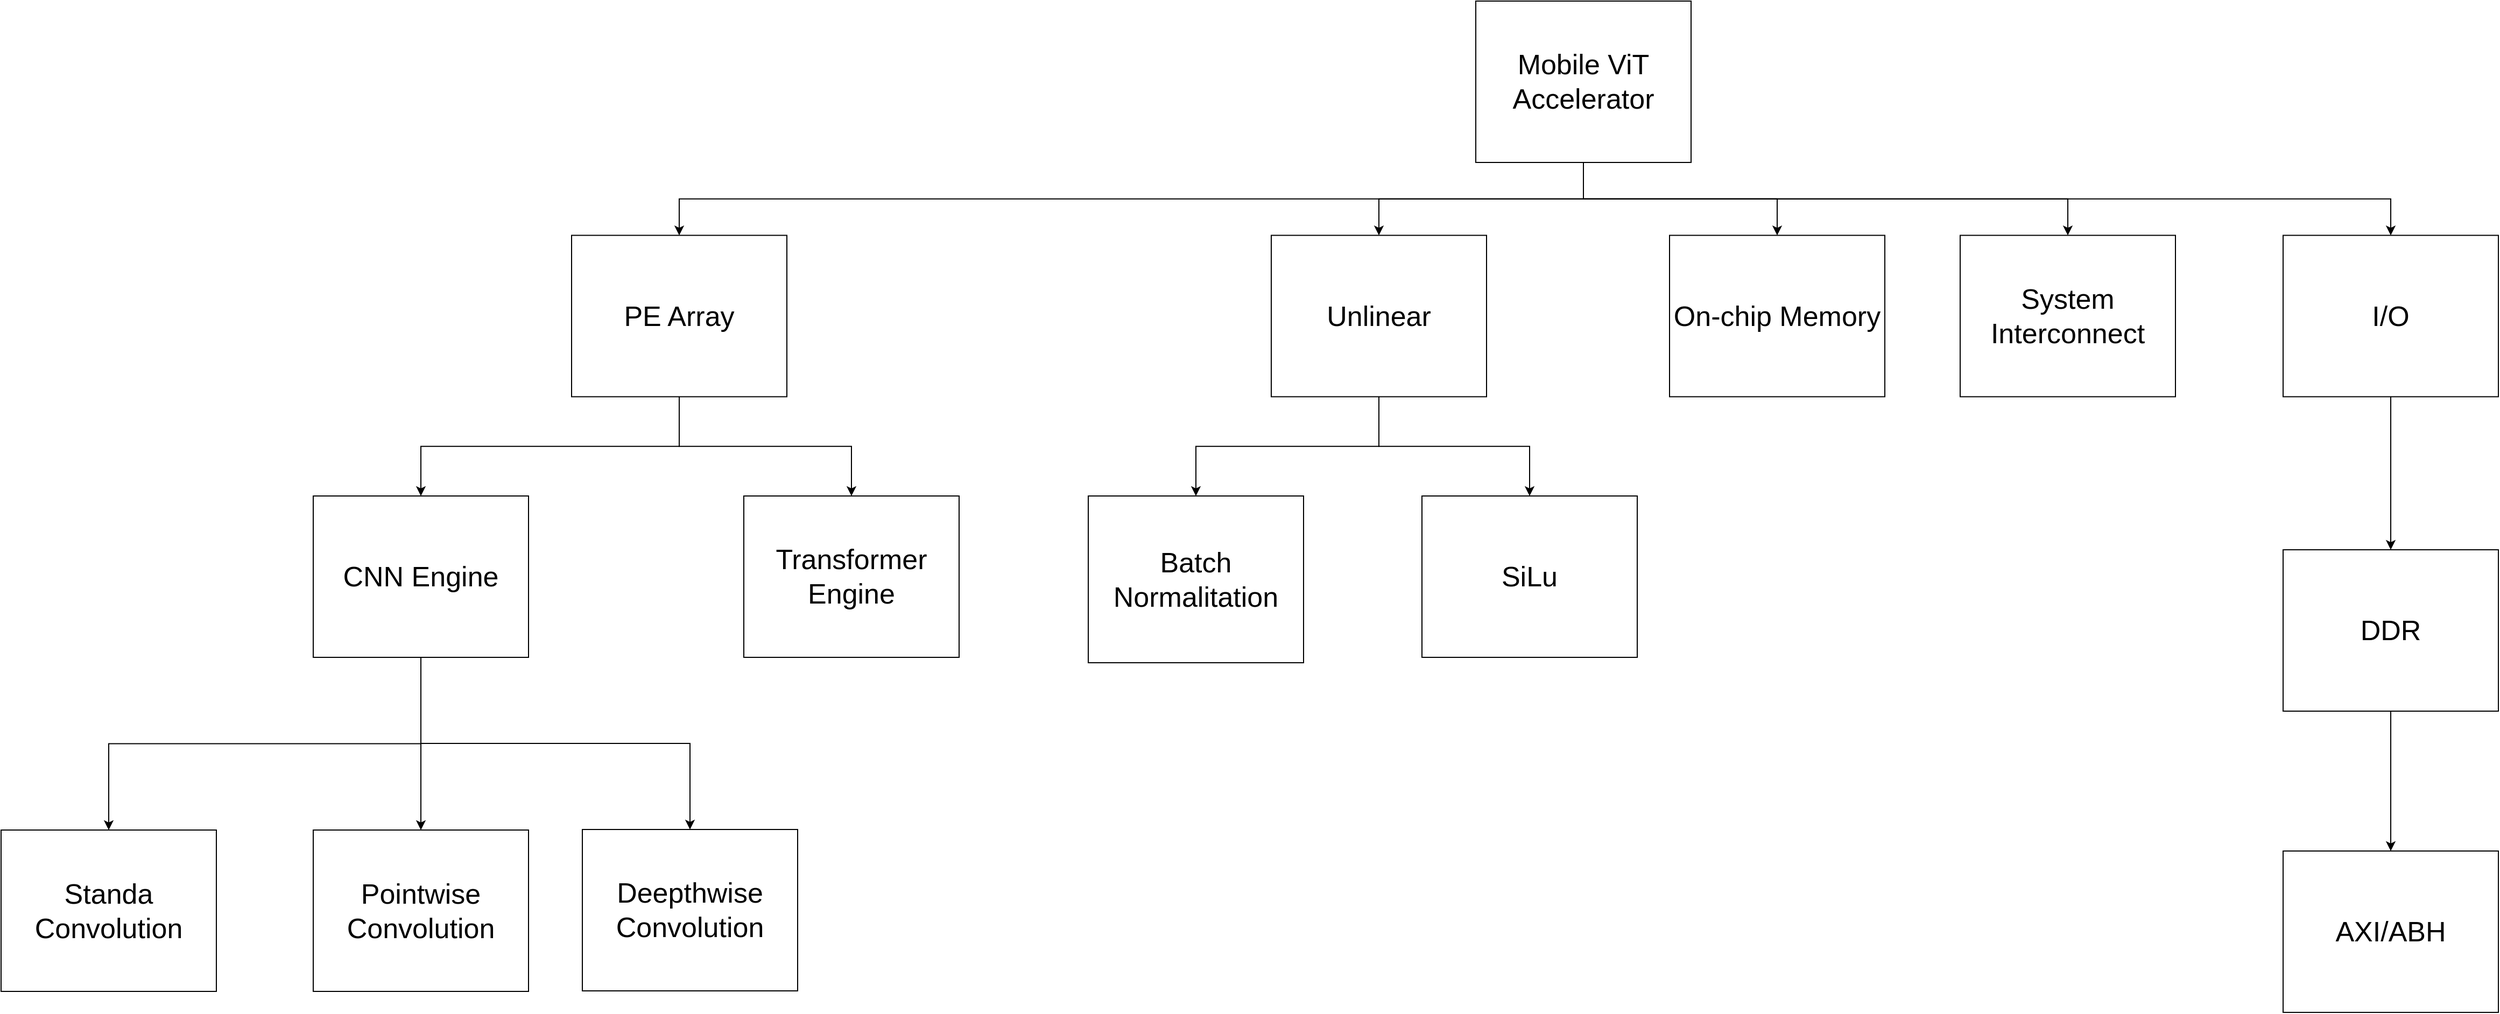<mxfile version="28.2.5">
  <diagram name="第 1 页" id="hLfTeOwj4Sykmo5FjS3Q">
    <mxGraphModel dx="3804" dy="1620" grid="1" gridSize="10" guides="1" tooltips="1" connect="1" arrows="1" fold="1" page="1" pageScale="1" pageWidth="827" pageHeight="1169" math="0" shadow="0">
      <root>
        <mxCell id="0" />
        <mxCell id="1" parent="0" />
        <mxCell id="aVBEE9bpNf6TRsQgYS8X-20" style="edgeStyle=orthogonalEdgeStyle;rounded=0;orthogonalLoop=1;jettySize=auto;html=1;exitX=0.5;exitY=1;exitDx=0;exitDy=0;entryX=0.5;entryY=0;entryDx=0;entryDy=0;fontSize=26;" parent="1" source="aVBEE9bpNf6TRsQgYS8X-1" target="aVBEE9bpNf6TRsQgYS8X-9" edge="1">
          <mxGeometry relative="1" as="geometry" />
        </mxCell>
        <mxCell id="aVBEE9bpNf6TRsQgYS8X-26" style="edgeStyle=orthogonalEdgeStyle;rounded=0;orthogonalLoop=1;jettySize=auto;html=1;exitX=0.5;exitY=1;exitDx=0;exitDy=0;entryX=0.5;entryY=0;entryDx=0;entryDy=0;fontSize=26;" parent="1" source="aVBEE9bpNf6TRsQgYS8X-1" target="aVBEE9bpNf6TRsQgYS8X-11" edge="1">
          <mxGeometry relative="1" as="geometry" />
        </mxCell>
        <mxCell id="aVBEE9bpNf6TRsQgYS8X-27" style="edgeStyle=orthogonalEdgeStyle;rounded=0;orthogonalLoop=1;jettySize=auto;html=1;exitX=0.5;exitY=1;exitDx=0;exitDy=0;entryX=0.5;entryY=0;entryDx=0;entryDy=0;fontSize=26;" parent="1" source="aVBEE9bpNf6TRsQgYS8X-1" target="aVBEE9bpNf6TRsQgYS8X-12" edge="1">
          <mxGeometry relative="1" as="geometry" />
        </mxCell>
        <mxCell id="aVBEE9bpNf6TRsQgYS8X-28" style="edgeStyle=orthogonalEdgeStyle;rounded=0;orthogonalLoop=1;jettySize=auto;html=1;exitX=0.5;exitY=1;exitDx=0;exitDy=0;entryX=0.5;entryY=0;entryDx=0;entryDy=0;fontSize=26;" parent="1" source="aVBEE9bpNf6TRsQgYS8X-1" target="aVBEE9bpNf6TRsQgYS8X-13" edge="1">
          <mxGeometry relative="1" as="geometry" />
        </mxCell>
        <mxCell id="aVBEE9bpNf6TRsQgYS8X-33" style="edgeStyle=orthogonalEdgeStyle;rounded=0;orthogonalLoop=1;jettySize=auto;html=1;exitX=0.5;exitY=1;exitDx=0;exitDy=0;fontSize=26;" parent="1" source="aVBEE9bpNf6TRsQgYS8X-1" target="aVBEE9bpNf6TRsQgYS8X-32" edge="1">
          <mxGeometry relative="1" as="geometry" />
        </mxCell>
        <mxCell id="aVBEE9bpNf6TRsQgYS8X-1" value="Mobile ViT  Accelerator" style="rounded=0;whiteSpace=wrap;html=1;fontSize=26;" parent="1" vertex="1">
          <mxGeometry x="970" width="200" height="150" as="geometry" />
        </mxCell>
        <mxCell id="aVBEE9bpNf6TRsQgYS8X-21" style="edgeStyle=orthogonalEdgeStyle;rounded=0;orthogonalLoop=1;jettySize=auto;html=1;exitX=0.5;exitY=1;exitDx=0;exitDy=0;entryX=0.5;entryY=0;entryDx=0;entryDy=0;fontSize=26;" parent="1" source="aVBEE9bpNf6TRsQgYS8X-9" target="aVBEE9bpNf6TRsQgYS8X-15" edge="1">
          <mxGeometry relative="1" as="geometry" />
        </mxCell>
        <mxCell id="aVBEE9bpNf6TRsQgYS8X-22" style="edgeStyle=orthogonalEdgeStyle;rounded=0;orthogonalLoop=1;jettySize=auto;html=1;exitX=0.5;exitY=1;exitDx=0;exitDy=0;entryX=0.5;entryY=0;entryDx=0;entryDy=0;fontSize=26;" parent="1" source="aVBEE9bpNf6TRsQgYS8X-9" target="aVBEE9bpNf6TRsQgYS8X-16" edge="1">
          <mxGeometry relative="1" as="geometry" />
        </mxCell>
        <mxCell id="aVBEE9bpNf6TRsQgYS8X-9" value="PE Array" style="rounded=0;whiteSpace=wrap;html=1;fontSize=26;" parent="1" vertex="1">
          <mxGeometry x="130" y="217.75" width="200" height="150" as="geometry" />
        </mxCell>
        <mxCell id="aVBEE9bpNf6TRsQgYS8X-11" value="On-chip Memory" style="rounded=0;whiteSpace=wrap;html=1;fontSize=26;" parent="1" vertex="1">
          <mxGeometry x="1150" y="217.75" width="200" height="150" as="geometry" />
        </mxCell>
        <mxCell id="aVBEE9bpNf6TRsQgYS8X-12" value="System Interconnect" style="rounded=0;whiteSpace=wrap;html=1;fontSize=26;" parent="1" vertex="1">
          <mxGeometry x="1420" y="217.75" width="200" height="150" as="geometry" />
        </mxCell>
        <mxCell id="aVBEE9bpNf6TRsQgYS8X-29" style="edgeStyle=orthogonalEdgeStyle;rounded=0;orthogonalLoop=1;jettySize=auto;html=1;exitX=0.5;exitY=1;exitDx=0;exitDy=0;entryX=0.5;entryY=0;entryDx=0;entryDy=0;fontSize=26;" parent="1" source="aVBEE9bpNf6TRsQgYS8X-13" target="aVBEE9bpNf6TRsQgYS8X-14" edge="1">
          <mxGeometry relative="1" as="geometry" />
        </mxCell>
        <mxCell id="aVBEE9bpNf6TRsQgYS8X-13" value="I/O" style="rounded=0;whiteSpace=wrap;html=1;fontSize=26;" parent="1" vertex="1">
          <mxGeometry x="1720" y="217.75" width="200" height="150" as="geometry" />
        </mxCell>
        <mxCell id="aVBEE9bpNf6TRsQgYS8X-31" style="edgeStyle=orthogonalEdgeStyle;rounded=0;orthogonalLoop=1;jettySize=auto;html=1;exitX=0.5;exitY=1;exitDx=0;exitDy=0;entryX=0.5;entryY=0;entryDx=0;entryDy=0;fontSize=26;" parent="1" source="aVBEE9bpNf6TRsQgYS8X-14" target="aVBEE9bpNf6TRsQgYS8X-30" edge="1">
          <mxGeometry relative="1" as="geometry" />
        </mxCell>
        <mxCell id="aVBEE9bpNf6TRsQgYS8X-14" value="DDR" style="rounded=0;whiteSpace=wrap;html=1;fontSize=26;" parent="1" vertex="1">
          <mxGeometry x="1720" y="510" width="200" height="150" as="geometry" />
        </mxCell>
        <mxCell id="aVBEE9bpNf6TRsQgYS8X-23" style="edgeStyle=orthogonalEdgeStyle;rounded=0;orthogonalLoop=1;jettySize=auto;html=1;exitX=0.5;exitY=1;exitDx=0;exitDy=0;fontSize=26;" parent="1" source="aVBEE9bpNf6TRsQgYS8X-15" target="aVBEE9bpNf6TRsQgYS8X-18" edge="1">
          <mxGeometry relative="1" as="geometry" />
        </mxCell>
        <mxCell id="aVBEE9bpNf6TRsQgYS8X-24" style="edgeStyle=orthogonalEdgeStyle;rounded=0;orthogonalLoop=1;jettySize=auto;html=1;exitX=0.5;exitY=1;exitDx=0;exitDy=0;entryX=0.5;entryY=0;entryDx=0;entryDy=0;fontSize=26;" parent="1" source="aVBEE9bpNf6TRsQgYS8X-15" target="aVBEE9bpNf6TRsQgYS8X-17" edge="1">
          <mxGeometry relative="1" as="geometry" />
        </mxCell>
        <mxCell id="aVBEE9bpNf6TRsQgYS8X-25" style="edgeStyle=orthogonalEdgeStyle;rounded=0;orthogonalLoop=1;jettySize=auto;html=1;exitX=0.5;exitY=1;exitDx=0;exitDy=0;entryX=0.5;entryY=0;entryDx=0;entryDy=0;fontSize=26;" parent="1" source="aVBEE9bpNf6TRsQgYS8X-15" target="aVBEE9bpNf6TRsQgYS8X-19" edge="1">
          <mxGeometry relative="1" as="geometry" />
        </mxCell>
        <mxCell id="aVBEE9bpNf6TRsQgYS8X-15" value="CNN Engine" style="rounded=0;whiteSpace=wrap;html=1;fontSize=26;" parent="1" vertex="1">
          <mxGeometry x="-110" y="460" width="200" height="150" as="geometry" />
        </mxCell>
        <mxCell id="aVBEE9bpNf6TRsQgYS8X-16" value="Transformer Engine" style="rounded=0;whiteSpace=wrap;html=1;fontSize=26;" parent="1" vertex="1">
          <mxGeometry x="290" y="460" width="200" height="150" as="geometry" />
        </mxCell>
        <mxCell id="aVBEE9bpNf6TRsQgYS8X-17" value="Standa Convolution" style="rounded=0;whiteSpace=wrap;html=1;fontSize=26;" parent="1" vertex="1">
          <mxGeometry x="-400" y="770.5" width="200" height="150" as="geometry" />
        </mxCell>
        <mxCell id="aVBEE9bpNf6TRsQgYS8X-18" value="Pointwise Convolution" style="rounded=0;whiteSpace=wrap;html=1;fontSize=26;" parent="1" vertex="1">
          <mxGeometry x="-110" y="770.5" width="200" height="150" as="geometry" />
        </mxCell>
        <mxCell id="aVBEE9bpNf6TRsQgYS8X-19" value="Deepthwise Convolution" style="rounded=0;whiteSpace=wrap;html=1;fontSize=26;" parent="1" vertex="1">
          <mxGeometry x="140" y="770" width="200" height="150" as="geometry" />
        </mxCell>
        <mxCell id="aVBEE9bpNf6TRsQgYS8X-30" value="AXI/ABH" style="rounded=0;whiteSpace=wrap;html=1;fontSize=26;" parent="1" vertex="1">
          <mxGeometry x="1720" y="790" width="200" height="150" as="geometry" />
        </mxCell>
        <mxCell id="93jQmjVsMsozfCyopb2w-2" style="edgeStyle=orthogonalEdgeStyle;rounded=0;orthogonalLoop=1;jettySize=auto;html=1;exitX=0.5;exitY=1;exitDx=0;exitDy=0;entryX=0.5;entryY=0;entryDx=0;entryDy=0;" edge="1" parent="1" source="aVBEE9bpNf6TRsQgYS8X-32" target="aVBEE9bpNf6TRsQgYS8X-34">
          <mxGeometry relative="1" as="geometry" />
        </mxCell>
        <mxCell id="93jQmjVsMsozfCyopb2w-3" style="edgeStyle=orthogonalEdgeStyle;rounded=0;orthogonalLoop=1;jettySize=auto;html=1;exitX=0.5;exitY=1;exitDx=0;exitDy=0;entryX=0.5;entryY=0;entryDx=0;entryDy=0;" edge="1" parent="1" source="aVBEE9bpNf6TRsQgYS8X-32" target="aVBEE9bpNf6TRsQgYS8X-36">
          <mxGeometry relative="1" as="geometry" />
        </mxCell>
        <mxCell id="aVBEE9bpNf6TRsQgYS8X-32" value="Unlinear" style="rounded=0;whiteSpace=wrap;html=1;fontSize=26;" parent="1" vertex="1">
          <mxGeometry x="780" y="217.75" width="200" height="150" as="geometry" />
        </mxCell>
        <mxCell id="aVBEE9bpNf6TRsQgYS8X-34" value="Batch Normalitation" style="rounded=0;whiteSpace=wrap;html=1;fontSize=26;" parent="1" vertex="1">
          <mxGeometry x="610" y="460" width="200" height="155" as="geometry" />
        </mxCell>
        <mxCell id="aVBEE9bpNf6TRsQgYS8X-36" value="SiLu" style="rounded=0;whiteSpace=wrap;html=1;fontSize=26;" parent="1" vertex="1">
          <mxGeometry x="920" y="460" width="200" height="150" as="geometry" />
        </mxCell>
      </root>
    </mxGraphModel>
  </diagram>
</mxfile>
